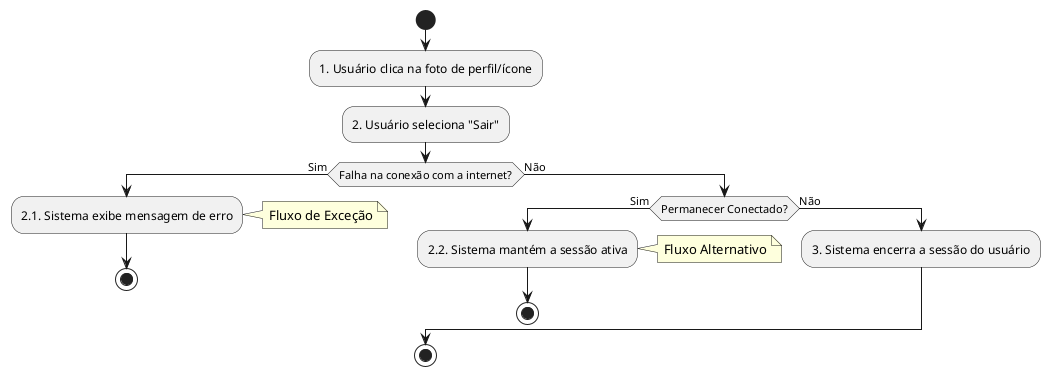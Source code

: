 @startuml
start
:1. Usuário clica na foto de perfil/ícone;
:2. Usuário seleciona "Sair";

if (Falha na conexão com a internet?) then (Sim)
  :2.1. Sistema exibe mensagem de erro;
  note right: Fluxo de Exceção
  stop
else (Não)
  if (Permanecer Conectado?) then (Sim)
    :2.2. Sistema mantém a sessão ativa;
    note right: Fluxo Alternativo
    stop
  else (Não)
    :3. Sistema encerra a sessão do usuário;
  endif
endif
stop
@enduml